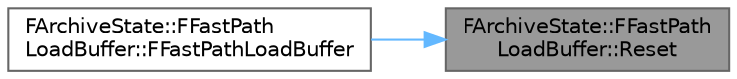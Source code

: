 digraph "FArchiveState::FFastPathLoadBuffer::Reset"
{
 // INTERACTIVE_SVG=YES
 // LATEX_PDF_SIZE
  bgcolor="transparent";
  edge [fontname=Helvetica,fontsize=10,labelfontname=Helvetica,labelfontsize=10];
  node [fontname=Helvetica,fontsize=10,shape=box,height=0.2,width=0.4];
  rankdir="RL";
  Node1 [id="Node000001",label="FArchiveState::FFastPath\lLoadBuffer::Reset",height=0.2,width=0.4,color="gray40", fillcolor="grey60", style="filled", fontcolor="black",tooltip=" "];
  Node1 -> Node2 [id="edge1_Node000001_Node000002",dir="back",color="steelblue1",style="solid",tooltip=" "];
  Node2 [id="Node000002",label="FArchiveState::FFastPath\lLoadBuffer::FFastPathLoadBuffer",height=0.2,width=0.4,color="grey40", fillcolor="white", style="filled",URL="$d3/d6f/structFArchiveState_1_1FFastPathLoadBuffer.html#a46809dcd7548eca7fa5ef0f695fb63e9",tooltip=" "];
}
